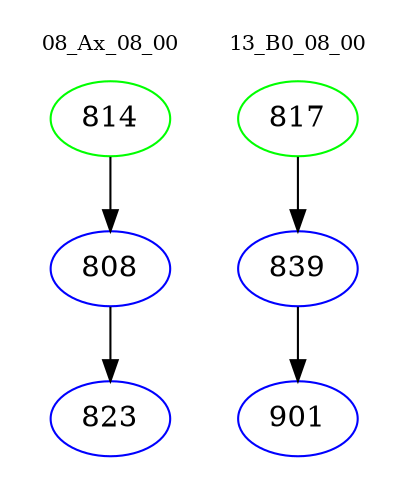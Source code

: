 digraph{
subgraph cluster_0 {
color = white
label = "08_Ax_08_00";
fontsize=10;
T0_814 [label="814", color="green"]
T0_814 -> T0_808 [color="black"]
T0_808 [label="808", color="blue"]
T0_808 -> T0_823 [color="black"]
T0_823 [label="823", color="blue"]
}
subgraph cluster_1 {
color = white
label = "13_B0_08_00";
fontsize=10;
T1_817 [label="817", color="green"]
T1_817 -> T1_839 [color="black"]
T1_839 [label="839", color="blue"]
T1_839 -> T1_901 [color="black"]
T1_901 [label="901", color="blue"]
}
}
